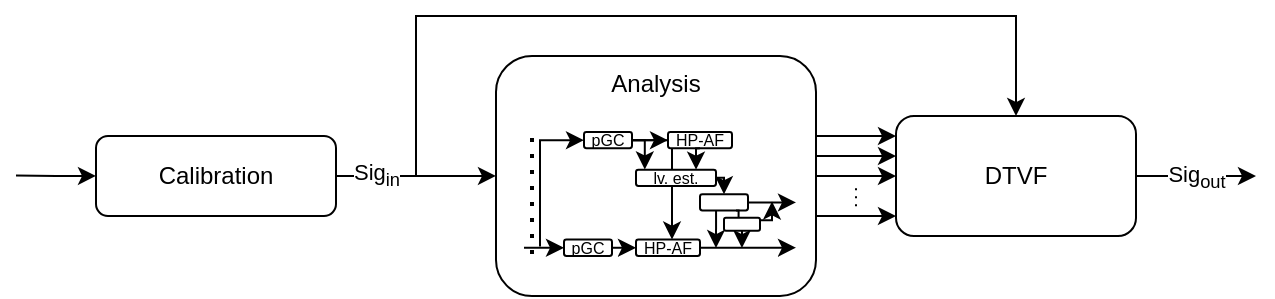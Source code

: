 <mxfile version="24.2.8" type="github">
  <diagram name="Seite-1" id="CzBj8h5oJ6Yu-khFd_B0">
    <mxGraphModel dx="755" dy="397" grid="1" gridSize="10" guides="1" tooltips="1" connect="1" arrows="1" fold="1" page="1" pageScale="1" pageWidth="827" pageHeight="1169" math="0" shadow="0">
      <root>
        <mxCell id="0" />
        <mxCell id="1" parent="0" />
        <mxCell id="G8FxuZJUO-ShumowUQQT-36" value="Analysis" style="rounded=1;whiteSpace=wrap;html=1;verticalAlign=top;" vertex="1" parent="1">
          <mxGeometry x="320" y="319.98" width="160" height="120" as="geometry" />
        </mxCell>
        <mxCell id="G8FxuZJUO-ShumowUQQT-39" value="Sig&lt;sub&gt;in&lt;/sub&gt;" style="edgeStyle=orthogonalEdgeStyle;rounded=0;orthogonalLoop=1;jettySize=auto;html=1;exitX=1;exitY=0.5;exitDx=0;exitDy=0;entryX=0;entryY=0.5;entryDx=0;entryDy=0;" edge="1" parent="1" source="G8FxuZJUO-ShumowUQQT-37" target="G8FxuZJUO-ShumowUQQT-36">
          <mxGeometry x="-0.5" relative="1" as="geometry">
            <mxPoint as="offset" />
          </mxGeometry>
        </mxCell>
        <mxCell id="G8FxuZJUO-ShumowUQQT-102" style="edgeStyle=orthogonalEdgeStyle;rounded=0;orthogonalLoop=1;jettySize=auto;html=1;exitX=0;exitY=0.5;exitDx=0;exitDy=0;startArrow=classic;startFill=1;endArrow=none;endFill=0;" edge="1" parent="1" source="G8FxuZJUO-ShumowUQQT-37">
          <mxGeometry relative="1" as="geometry">
            <mxPoint x="80" y="379.8" as="targetPoint" />
          </mxGeometry>
        </mxCell>
        <mxCell id="G8FxuZJUO-ShumowUQQT-37" value="Calibration" style="rounded=1;whiteSpace=wrap;html=1;" vertex="1" parent="1">
          <mxGeometry x="120" y="359.98" width="120" height="40" as="geometry" />
        </mxCell>
        <mxCell id="G8FxuZJUO-ShumowUQQT-41" style="edgeStyle=orthogonalEdgeStyle;rounded=0;orthogonalLoop=1;jettySize=auto;html=1;exitX=0.5;exitY=1;exitDx=0;exitDy=0;" edge="1" parent="1" source="G8FxuZJUO-ShumowUQQT-37" target="G8FxuZJUO-ShumowUQQT-37">
          <mxGeometry relative="1" as="geometry" />
        </mxCell>
        <mxCell id="G8FxuZJUO-ShumowUQQT-89" value="Sig&lt;sub&gt;out&lt;/sub&gt;" style="edgeStyle=orthogonalEdgeStyle;rounded=0;orthogonalLoop=1;jettySize=auto;html=1;exitX=1;exitY=0.5;exitDx=0;exitDy=0;" edge="1" parent="1" source="G8FxuZJUO-ShumowUQQT-88">
          <mxGeometry relative="1" as="geometry">
            <mxPoint x="700" y="380" as="targetPoint" />
          </mxGeometry>
        </mxCell>
        <mxCell id="G8FxuZJUO-ShumowUQQT-91" style="edgeStyle=orthogonalEdgeStyle;rounded=0;orthogonalLoop=1;jettySize=auto;html=1;exitX=0.5;exitY=0;exitDx=0;exitDy=0;startArrow=classic;startFill=1;endArrow=none;endFill=0;" edge="1" parent="1" source="G8FxuZJUO-ShumowUQQT-88">
          <mxGeometry relative="1" as="geometry">
            <mxPoint x="280" y="379.98" as="targetPoint" />
            <Array as="points">
              <mxPoint x="580" y="300" />
              <mxPoint x="280" y="300" />
            </Array>
          </mxGeometry>
        </mxCell>
        <mxCell id="G8FxuZJUO-ShumowUQQT-88" value="DTVF" style="rounded=1;whiteSpace=wrap;html=1;verticalAlign=middle;" vertex="1" parent="1">
          <mxGeometry x="520" y="350" width="120" height="60" as="geometry" />
        </mxCell>
        <mxCell id="G8FxuZJUO-ShumowUQQT-94" value="" style="endArrow=classic;html=1;rounded=0;" edge="1" parent="1">
          <mxGeometry width="50" height="50" relative="1" as="geometry">
            <mxPoint x="480" y="359.98" as="sourcePoint" />
            <mxPoint x="520" y="360.05" as="targetPoint" />
          </mxGeometry>
        </mxCell>
        <mxCell id="G8FxuZJUO-ShumowUQQT-95" value="" style="endArrow=classic;html=1;rounded=0;" edge="1" parent="1">
          <mxGeometry width="50" height="50" relative="1" as="geometry">
            <mxPoint x="480" y="369.98" as="sourcePoint" />
            <mxPoint x="520" y="370.05" as="targetPoint" />
          </mxGeometry>
        </mxCell>
        <mxCell id="G8FxuZJUO-ShumowUQQT-96" value="" style="endArrow=classic;html=1;rounded=0;" edge="1" parent="1">
          <mxGeometry width="50" height="50" relative="1" as="geometry">
            <mxPoint x="480" y="379.98" as="sourcePoint" />
            <mxPoint x="520" y="380.05" as="targetPoint" />
          </mxGeometry>
        </mxCell>
        <mxCell id="G8FxuZJUO-ShumowUQQT-98" value="" style="endArrow=classic;html=1;rounded=0;" edge="1" parent="1">
          <mxGeometry width="50" height="50" relative="1" as="geometry">
            <mxPoint x="480" y="399.98" as="sourcePoint" />
            <mxPoint x="520" y="400.05" as="targetPoint" />
          </mxGeometry>
        </mxCell>
        <mxCell id="G8FxuZJUO-ShumowUQQT-101" value="" style="endArrow=none;dashed=1;html=1;dashPattern=1 3;strokeWidth=1;rounded=0;" edge="1" parent="1">
          <mxGeometry width="50" height="50" relative="1" as="geometry">
            <mxPoint x="500" y="395.16" as="sourcePoint" />
            <mxPoint x="500" y="385.16" as="targetPoint" />
          </mxGeometry>
        </mxCell>
        <mxCell id="G8FxuZJUO-ShumowUQQT-65" style="edgeStyle=orthogonalEdgeStyle;rounded=0;orthogonalLoop=1;jettySize=auto;html=1;exitX=1;exitY=0.5;exitDx=0;exitDy=0;entryX=0;entryY=0.5;entryDx=0;entryDy=0;" edge="1" parent="1" source="G8FxuZJUO-ShumowUQQT-67" target="G8FxuZJUO-ShumowUQQT-68">
          <mxGeometry relative="1" as="geometry" />
        </mxCell>
        <mxCell id="G8FxuZJUO-ShumowUQQT-66" style="edgeStyle=orthogonalEdgeStyle;rounded=0;orthogonalLoop=1;jettySize=auto;html=1;exitX=0;exitY=0.5;exitDx=0;exitDy=0;startArrow=classic;startFill=1;endArrow=none;endFill=0;" edge="1" parent="1" source="G8FxuZJUO-ShumowUQQT-67">
          <mxGeometry relative="1" as="geometry">
            <mxPoint x="342" y="415.243" as="targetPoint" />
            <mxPoint x="364" y="368.81" as="sourcePoint" />
            <Array as="points">
              <mxPoint x="342" y="362" />
            </Array>
          </mxGeometry>
        </mxCell>
        <mxCell id="G8FxuZJUO-ShumowUQQT-103" value="" style="edgeStyle=orthogonalEdgeStyle;rounded=0;orthogonalLoop=1;jettySize=auto;html=1;" edge="1" parent="1" source="G8FxuZJUO-ShumowUQQT-67" target="G8FxuZJUO-ShumowUQQT-78">
          <mxGeometry relative="1" as="geometry">
            <Array as="points">
              <mxPoint x="408" y="362" />
            </Array>
          </mxGeometry>
        </mxCell>
        <mxCell id="G8FxuZJUO-ShumowUQQT-67" value="pGC" style="rounded=1;whiteSpace=wrap;html=1;fontSize=8;" vertex="1" parent="1">
          <mxGeometry x="364" y="357.98" width="24" height="8.187" as="geometry" />
        </mxCell>
        <mxCell id="G8FxuZJUO-ShumowUQQT-68" value="HP-AF" style="rounded=1;whiteSpace=wrap;html=1;fontSize=8;" vertex="1" parent="1">
          <mxGeometry x="406" y="357.98" width="32" height="8.187" as="geometry" />
        </mxCell>
        <mxCell id="G8FxuZJUO-ShumowUQQT-69" style="edgeStyle=orthogonalEdgeStyle;rounded=0;orthogonalLoop=1;jettySize=auto;html=1;exitX=1;exitY=0.5;exitDx=0;exitDy=0;entryX=0.5;entryY=0;entryDx=0;entryDy=0;" edge="1" parent="1" source="G8FxuZJUO-ShumowUQQT-70" target="G8FxuZJUO-ShumowUQQT-73">
          <mxGeometry relative="1" as="geometry" />
        </mxCell>
        <mxCell id="G8FxuZJUO-ShumowUQQT-70" value="lv. est." style="rounded=1;whiteSpace=wrap;html=1;fontSize=8;" vertex="1" parent="1">
          <mxGeometry x="390" y="376.819" width="40" height="8.187" as="geometry" />
        </mxCell>
        <mxCell id="G8FxuZJUO-ShumowUQQT-71" style="edgeStyle=orthogonalEdgeStyle;rounded=0;orthogonalLoop=1;jettySize=auto;html=1;exitX=1;exitY=0.5;exitDx=0;exitDy=0;" edge="1" parent="1" source="G8FxuZJUO-ShumowUQQT-73">
          <mxGeometry relative="1" as="geometry">
            <mxPoint x="470" y="393.237" as="targetPoint" />
          </mxGeometry>
        </mxCell>
        <mxCell id="G8FxuZJUO-ShumowUQQT-72" style="edgeStyle=orthogonalEdgeStyle;rounded=0;orthogonalLoop=1;jettySize=auto;html=1;exitX=0.335;exitY=1.02;exitDx=0;exitDy=0;exitPerimeter=0;" edge="1" parent="1" source="G8FxuZJUO-ShumowUQQT-73">
          <mxGeometry relative="1" as="geometry">
            <mxPoint x="430" y="416.033" as="targetPoint" />
            <mxPoint x="428" y="398.079" as="sourcePoint" />
          </mxGeometry>
        </mxCell>
        <mxCell id="G8FxuZJUO-ShumowUQQT-73" value="" style="rounded=1;whiteSpace=wrap;html=1;" vertex="1" parent="1">
          <mxGeometry x="422" y="389.103" width="24" height="8.187" as="geometry" />
        </mxCell>
        <mxCell id="G8FxuZJUO-ShumowUQQT-74" style="edgeStyle=orthogonalEdgeStyle;rounded=0;orthogonalLoop=1;jettySize=auto;html=1;exitX=1;exitY=0.5;exitDx=0;exitDy=0;entryX=0;entryY=0.5;entryDx=0;entryDy=0;" edge="1" parent="1" source="G8FxuZJUO-ShumowUQQT-76" target="G8FxuZJUO-ShumowUQQT-78">
          <mxGeometry relative="1" as="geometry" />
        </mxCell>
        <mxCell id="G8FxuZJUO-ShumowUQQT-75" style="edgeStyle=orthogonalEdgeStyle;rounded=0;orthogonalLoop=1;jettySize=auto;html=1;exitX=0;exitY=0.5;exitDx=0;exitDy=0;endArrow=none;endFill=0;startArrow=classic;startFill=1;entryX=1;entryY=0.5;entryDx=0;entryDy=0;" edge="1" parent="1" source="G8FxuZJUO-ShumowUQQT-76">
          <mxGeometry relative="1" as="geometry">
            <mxPoint x="334" y="416.179" as="targetPoint" />
          </mxGeometry>
        </mxCell>
        <mxCell id="G8FxuZJUO-ShumowUQQT-76" value="&lt;div style=&quot;font-size: 8px;&quot;&gt;pGC&lt;/div&gt;" style="rounded=1;whiteSpace=wrap;html=1;fontSize=8;" vertex="1" parent="1">
          <mxGeometry x="354" y="411.793" width="24" height="8.187" as="geometry" />
        </mxCell>
        <mxCell id="G8FxuZJUO-ShumowUQQT-77" style="edgeStyle=orthogonalEdgeStyle;rounded=0;orthogonalLoop=1;jettySize=auto;html=1;exitX=1;exitY=0.5;exitDx=0;exitDy=0;" edge="1" parent="1" source="G8FxuZJUO-ShumowUQQT-78">
          <mxGeometry relative="1" as="geometry">
            <mxPoint x="470" y="415.849" as="targetPoint" />
          </mxGeometry>
        </mxCell>
        <mxCell id="G8FxuZJUO-ShumowUQQT-78" value="&lt;div style=&quot;font-size: 8px;&quot;&gt;HP-AF&lt;/div&gt;" style="rounded=1;whiteSpace=wrap;html=1;fontSize=8;" vertex="1" parent="1">
          <mxGeometry x="390" y="411.793" width="32" height="8.187" as="geometry" />
        </mxCell>
        <mxCell id="G8FxuZJUO-ShumowUQQT-79" style="edgeStyle=orthogonalEdgeStyle;rounded=0;orthogonalLoop=1;jettySize=auto;html=1;exitX=1;exitY=0.5;exitDx=0;exitDy=0;endArrow=classic;endFill=1;" edge="1" parent="1">
          <mxGeometry relative="1" as="geometry">
            <mxPoint x="452" y="402.131" as="sourcePoint" />
            <mxPoint x="458" y="392.717" as="targetPoint" />
            <Array as="points">
              <mxPoint x="458" y="402.191" />
            </Array>
          </mxGeometry>
        </mxCell>
        <mxCell id="G8FxuZJUO-ShumowUQQT-80" style="edgeStyle=orthogonalEdgeStyle;rounded=0;orthogonalLoop=1;jettySize=auto;html=1;exitX=0.5;exitY=1;exitDx=0;exitDy=0;" edge="1" parent="1" source="G8FxuZJUO-ShumowUQQT-81">
          <mxGeometry relative="1" as="geometry">
            <mxPoint x="442.974" y="416.033" as="targetPoint" />
            <mxPoint x="443" y="409.717" as="sourcePoint" />
          </mxGeometry>
        </mxCell>
        <mxCell id="G8FxuZJUO-ShumowUQQT-81" value="" style="rounded=1;whiteSpace=wrap;html=1;" vertex="1" parent="1">
          <mxGeometry x="434" y="400.914" width="18" height="6.434" as="geometry" />
        </mxCell>
        <mxCell id="G8FxuZJUO-ShumowUQQT-82" style="rounded=0;orthogonalLoop=1;jettySize=auto;html=1;exitX=0;exitY=1;exitDx=0;exitDy=0;entryX=1;entryY=0;entryDx=0;entryDy=0;endArrow=none;endFill=0;" edge="1" parent="1">
          <mxGeometry relative="1" as="geometry">
            <mxPoint x="450.152" y="392.023" as="sourcePoint" />
            <mxPoint x="450.885" y="391.299" as="targetPoint" />
          </mxGeometry>
        </mxCell>
        <mxCell id="G8FxuZJUO-ShumowUQQT-83" style="rounded=0;orthogonalLoop=1;jettySize=auto;html=1;exitX=0;exitY=0;exitDx=0;exitDy=0;entryX=1;entryY=1;entryDx=0;entryDy=0;endArrow=none;endFill=0;" edge="1" parent="1">
          <mxGeometry relative="1" as="geometry">
            <mxPoint x="450.152" y="391.299" as="sourcePoint" />
            <mxPoint x="450.885" y="392.023" as="targetPoint" />
          </mxGeometry>
        </mxCell>
        <mxCell id="G8FxuZJUO-ShumowUQQT-84" style="edgeStyle=orthogonalEdgeStyle;rounded=0;orthogonalLoop=1;jettySize=auto;html=1;exitX=0.5;exitY=1;exitDx=0;exitDy=0;entryX=0.75;entryY=0;entryDx=0;entryDy=0;" edge="1" parent="1" source="G8FxuZJUO-ShumowUQQT-68" target="G8FxuZJUO-ShumowUQQT-70">
          <mxGeometry relative="1" as="geometry" />
        </mxCell>
        <mxCell id="G8FxuZJUO-ShumowUQQT-85" value="" style="endArrow=classic;html=1;rounded=0;exitX=1;exitY=0.5;exitDx=0;exitDy=0;edgeStyle=orthogonalEdgeStyle;entryX=0.11;entryY=-0.013;entryDx=0;entryDy=0;entryPerimeter=0;" edge="1" parent="1" source="G8FxuZJUO-ShumowUQQT-67" target="G8FxuZJUO-ShumowUQQT-70">
          <mxGeometry width="50" height="50" relative="1" as="geometry">
            <mxPoint x="374" y="399.454" as="sourcePoint" />
            <mxPoint x="398" y="375.769" as="targetPoint" />
          </mxGeometry>
        </mxCell>
        <mxCell id="G8FxuZJUO-ShumowUQQT-86" value="" style="endArrow=none;dashed=1;html=1;dashPattern=1 3;strokeWidth=2;rounded=0;" edge="1" parent="1">
          <mxGeometry width="50" height="50" relative="1" as="geometry">
            <mxPoint x="338" y="360.98" as="sourcePoint" />
            <mxPoint x="338" y="420" as="targetPoint" />
          </mxGeometry>
        </mxCell>
        <mxCell id="G8FxuZJUO-ShumowUQQT-106" style="edgeStyle=orthogonalEdgeStyle;rounded=0;orthogonalLoop=1;jettySize=auto;html=1;exitX=0.75;exitY=1;exitDx=0;exitDy=0;entryX=0.405;entryY=0.006;entryDx=0;entryDy=0;entryPerimeter=0;endArrow=none;endFill=0;" edge="1" parent="1" source="G8FxuZJUO-ShumowUQQT-73" target="G8FxuZJUO-ShumowUQQT-81">
          <mxGeometry relative="1" as="geometry" />
        </mxCell>
      </root>
    </mxGraphModel>
  </diagram>
</mxfile>
